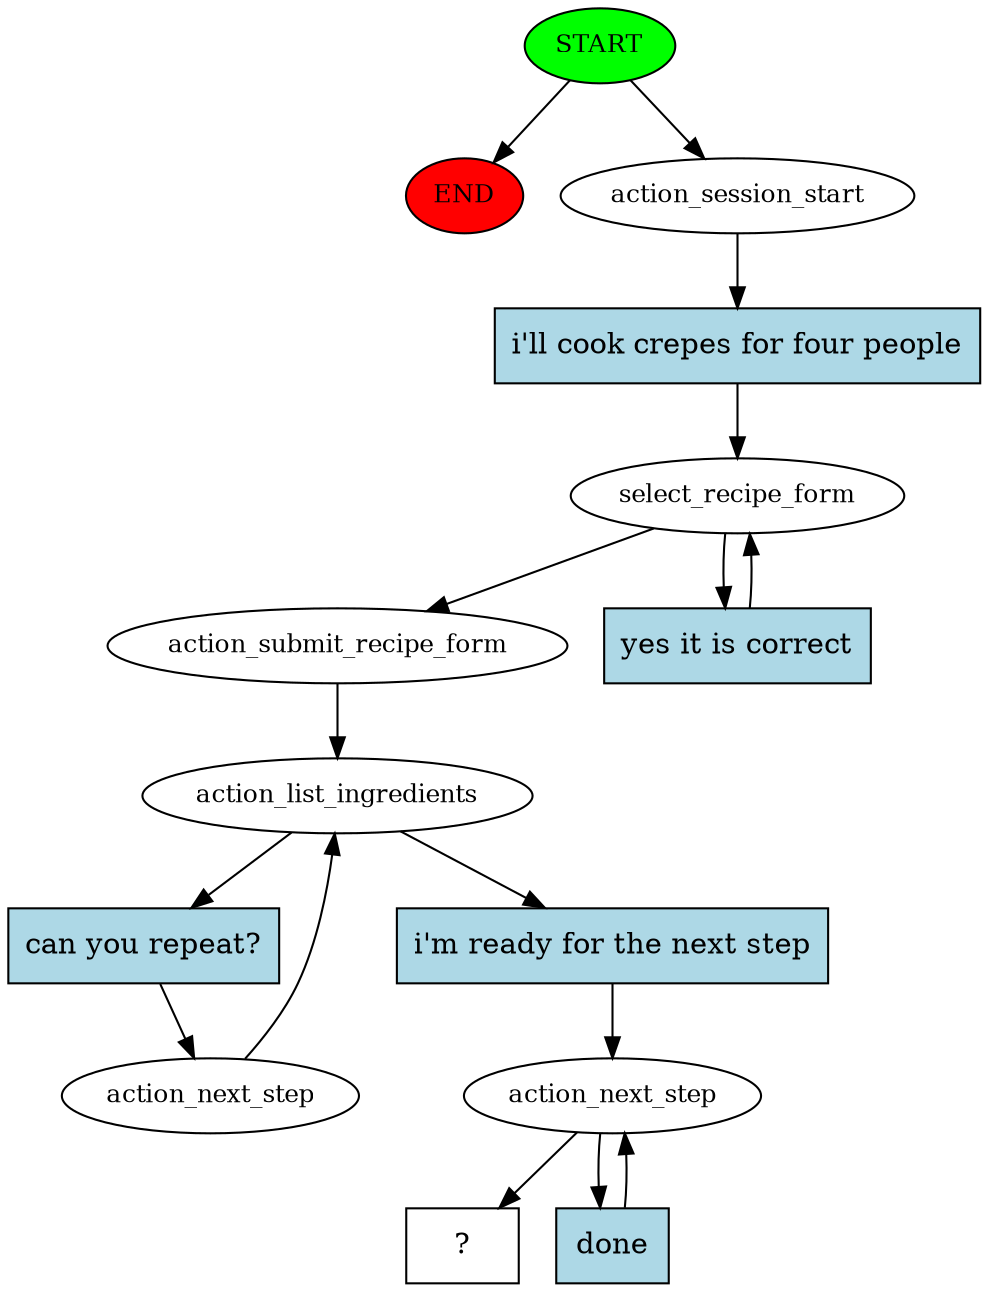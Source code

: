 digraph  {
0 [class="start active", fillcolor=green, fontsize=12, label=START, style=filled];
"-1" [class=end, fillcolor=red, fontsize=12, label=END, style=filled];
1 [class=active, fontsize=12, label=action_session_start];
2 [class=active, fontsize=12, label=select_recipe_form];
4 [class=active, fontsize=12, label=action_submit_recipe_form];
5 [class=active, fontsize=12, label=action_list_ingredients];
6 [class=active, fontsize=12, label=action_next_step];
8 [class=active, fontsize=12, label=action_next_step];
10 [class="intent dashed active", label="  ?  ", shape=rect];
11 [class="intent active", fillcolor=lightblue, label="i'll cook crepes for four people", shape=rect, style=filled];
12 [class="intent active", fillcolor=lightblue, label="yes it is correct", shape=rect, style=filled];
13 [class="intent active", fillcolor=lightblue, label="can you repeat?", shape=rect, style=filled];
14 [class="intent active", fillcolor=lightblue, label="i'm ready for the next step", shape=rect, style=filled];
15 [class="intent active", fillcolor=lightblue, label=done, shape=rect, style=filled];
0 -> "-1"  [class="", key=NONE, label=""];
0 -> 1  [class=active, key=NONE, label=""];
1 -> 11  [class=active, key=0];
2 -> 4  [class=active, key=NONE, label=""];
2 -> 12  [class=active, key=0];
4 -> 5  [class=active, key=NONE, label=""];
5 -> 13  [class=active, key=0];
5 -> 14  [class=active, key=0];
6 -> 5  [class=active, key=NONE, label=""];
8 -> 10  [class=active, key=NONE, label=""];
8 -> 15  [class=active, key=0];
11 -> 2  [class=active, key=0];
12 -> 2  [class=active, key=0];
13 -> 6  [class=active, key=0];
14 -> 8  [class=active, key=0];
15 -> 8  [class=active, key=0];
}
